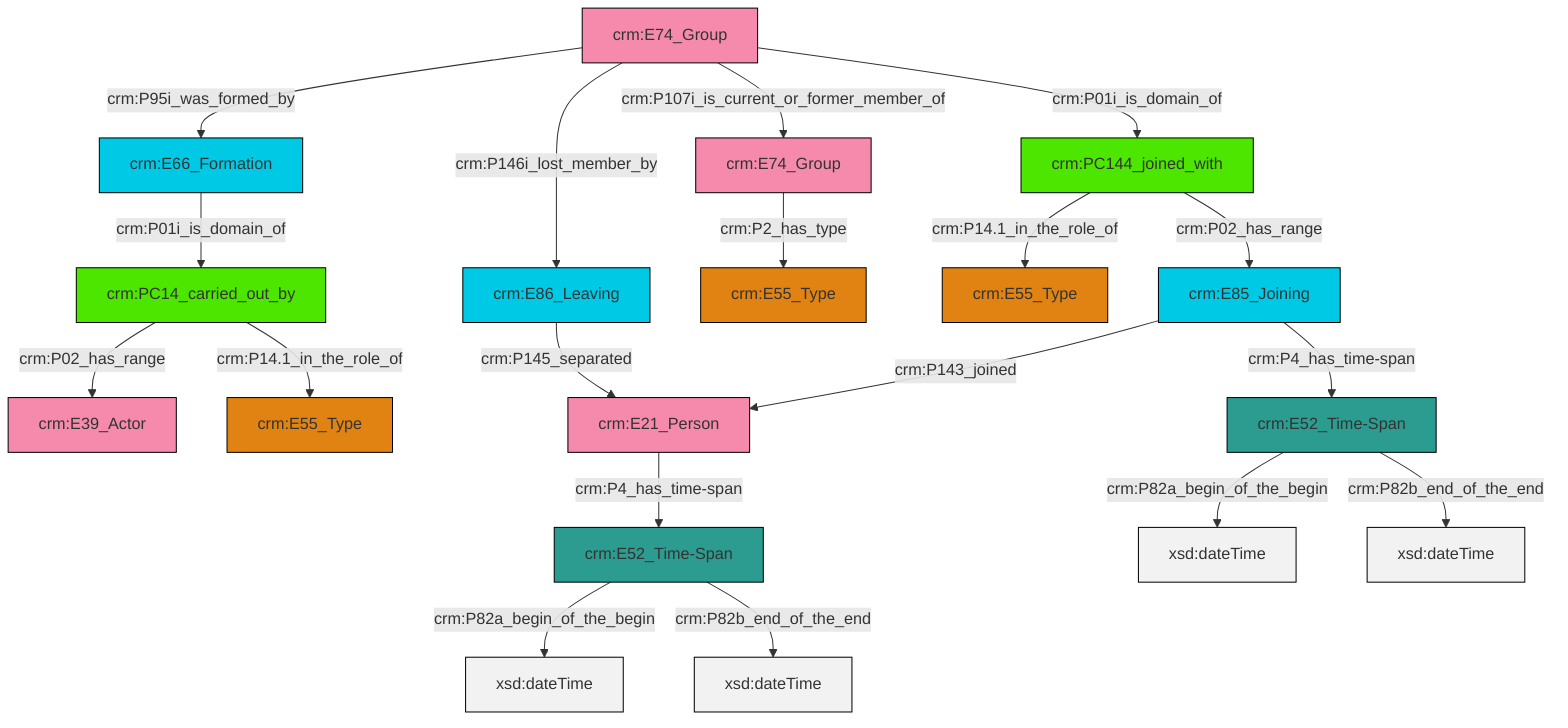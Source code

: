 graph TD
classDef Literal fill:#f2f2f2,stroke:#000000;
classDef CRM_Entity fill:#FFFFFF,stroke:#000000;
classDef Temporal_Entity fill:#00C9E6, stroke:#000000;
classDef Type fill:#E18312, stroke:#000000;
classDef Time-Span fill:#2C9C91, stroke:#000000;
classDef Appellation fill:#FFEB7F, stroke:#000000;
classDef Place fill:#008836, stroke:#000000;
classDef Persistent_Item fill:#B266B2, stroke:#000000;
classDef Conceptual_Object fill:#FFD700, stroke:#000000;
classDef Physical_Thing fill:#D2B48C, stroke:#000000;
classDef Actor fill:#f58aad, stroke:#000000;
classDef PC_Classes fill:#4ce600, stroke:#000000;
classDef Multi fill:#cccccc,stroke:#000000;

4["crm:PC144_joined_with"]:::PC_Classes -->|crm:P14.1_in_the_role_of| 5["crm:E55_Type"]:::Type
6["crm:E74_Group"]:::Actor -->|crm:P2_has_type| 7["crm:E55_Type"]:::Type
9["crm:E21_Person"]:::Actor -->|crm:P4_has_time-span| 10["crm:E52_Time-Span"]:::Time-Span
2["crm:E85_Joining"]:::Temporal_Entity -->|crm:P143_joined| 9["crm:E21_Person"]:::Actor
11["crm:E52_Time-Span"]:::Time-Span -->|crm:P82a_begin_of_the_begin| 12[xsd:dateTime]:::Literal
16["crm:E74_Group"]:::Actor -->|crm:P95i_was_formed_by| 20["crm:E66_Formation"]:::Temporal_Entity
10["crm:E52_Time-Span"]:::Time-Span -->|crm:P82a_begin_of_the_begin| 21[xsd:dateTime]:::Literal
16["crm:E74_Group"]:::Actor -->|crm:P146i_lost_member_by| 0["crm:E86_Leaving"]:::Temporal_Entity
0["crm:E86_Leaving"]:::Temporal_Entity -->|crm:P145_separated| 9["crm:E21_Person"]:::Actor
14["crm:PC14_carried_out_by"]:::PC_Classes -->|crm:P02_has_range| 23["crm:E39_Actor"]:::Actor
11["crm:E52_Time-Span"]:::Time-Span -->|crm:P82b_end_of_the_end| 24[xsd:dateTime]:::Literal
16["crm:E74_Group"]:::Actor -->|crm:P107i_is_current_or_former_member_of| 6["crm:E74_Group"]:::Actor
20["crm:E66_Formation"]:::Temporal_Entity -->|crm:P01i_is_domain_of| 14["crm:PC14_carried_out_by"]:::PC_Classes
16["crm:E74_Group"]:::Actor -->|crm:P01i_is_domain_of| 4["crm:PC144_joined_with"]:::PC_Classes
14["crm:PC14_carried_out_by"]:::PC_Classes -->|crm:P14.1_in_the_role_of| 18["crm:E55_Type"]:::Type
2["crm:E85_Joining"]:::Temporal_Entity -->|crm:P4_has_time-span| 11["crm:E52_Time-Span"]:::Time-Span
4["crm:PC144_joined_with"]:::PC_Classes -->|crm:P02_has_range| 2["crm:E85_Joining"]:::Temporal_Entity
10["crm:E52_Time-Span"]:::Time-Span -->|crm:P82b_end_of_the_end| 34[xsd:dateTime]:::Literal